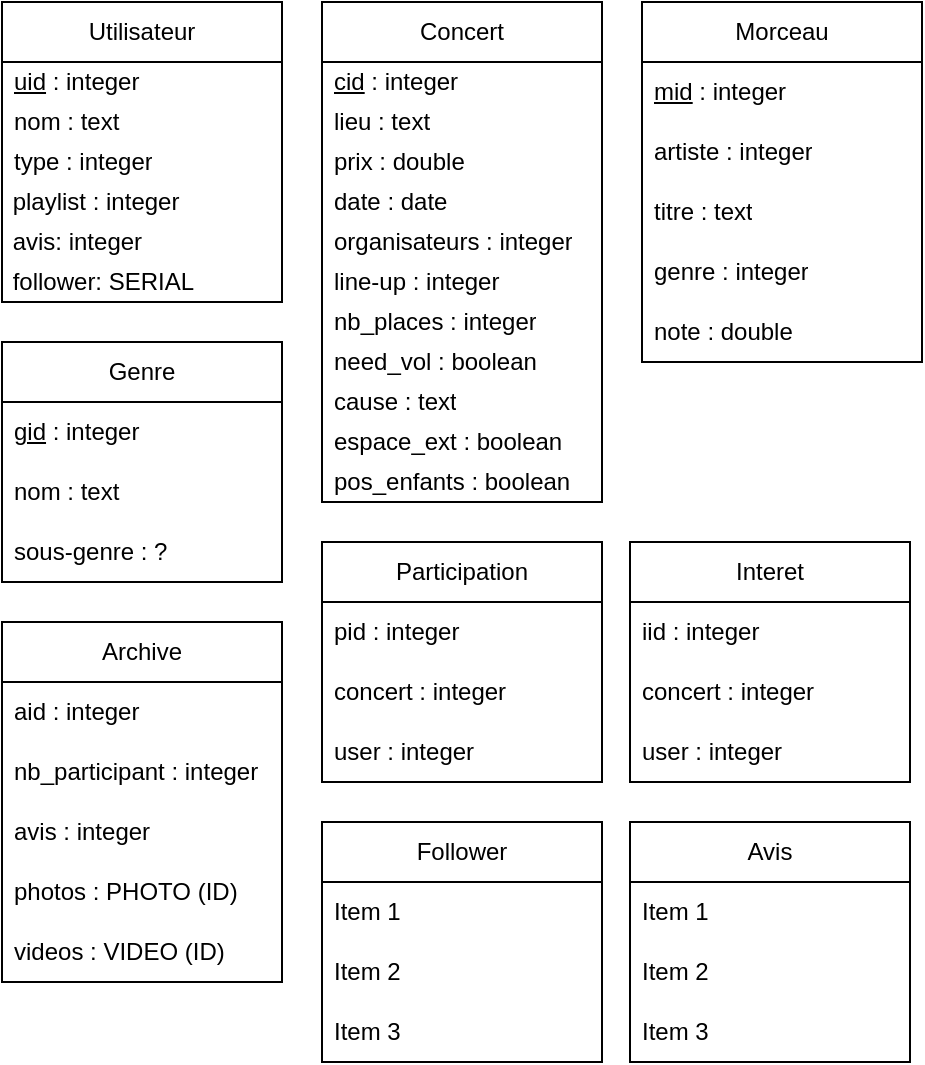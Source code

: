<mxfile version="21.1.2" type="device">
  <diagram name="Page-1" id="E36mAWje6wNxa82zuCQ6">
    <mxGraphModel dx="2074" dy="778" grid="1" gridSize="10" guides="1" tooltips="1" connect="1" arrows="1" fold="1" page="1" pageScale="1" pageWidth="827" pageHeight="1169" math="0" shadow="0">
      <root>
        <mxCell id="0" />
        <mxCell id="1" parent="0" />
        <mxCell id="9qYgFFy9ncpwX3YiiITP-9" value="Concert" style="swimlane;fontStyle=0;childLayout=stackLayout;horizontal=1;startSize=30;horizontalStack=0;resizeParent=1;resizeParentMax=0;resizeLast=0;collapsible=1;marginBottom=0;whiteSpace=wrap;html=1;" parent="1" vertex="1">
          <mxGeometry x="260" y="50" width="140" height="250" as="geometry">
            <mxRectangle x="260" y="50" width="80" height="30" as="alternateBounds" />
          </mxGeometry>
        </mxCell>
        <mxCell id="9qYgFFy9ncpwX3YiiITP-10" value="&lt;u&gt;cid&lt;/u&gt; : integer" style="text;strokeColor=none;fillColor=none;align=left;verticalAlign=middle;spacingLeft=4;spacingRight=4;overflow=hidden;points=[[0,0.5],[1,0.5]];portConstraint=eastwest;rotatable=0;whiteSpace=wrap;html=1;" parent="9qYgFFy9ncpwX3YiiITP-9" vertex="1">
          <mxGeometry y="30" width="140" height="20" as="geometry" />
        </mxCell>
        <mxCell id="9qYgFFy9ncpwX3YiiITP-12" value="lieu : text" style="text;strokeColor=none;fillColor=none;align=left;verticalAlign=middle;spacingLeft=4;spacingRight=4;overflow=hidden;points=[[0,0.5],[1,0.5]];portConstraint=eastwest;rotatable=0;whiteSpace=wrap;html=1;" parent="9qYgFFy9ncpwX3YiiITP-9" vertex="1">
          <mxGeometry y="50" width="140" height="20" as="geometry" />
        </mxCell>
        <mxCell id="9qYgFFy9ncpwX3YiiITP-14" value="prix : double" style="text;strokeColor=none;fillColor=none;align=left;verticalAlign=middle;spacingLeft=4;spacingRight=4;overflow=hidden;points=[[0,0.5],[1,0.5]];portConstraint=eastwest;rotatable=0;whiteSpace=wrap;html=1;" parent="9qYgFFy9ncpwX3YiiITP-9" vertex="1">
          <mxGeometry y="70" width="140" height="20" as="geometry" />
        </mxCell>
        <mxCell id="9qYgFFy9ncpwX3YiiITP-15" value="date : date" style="text;strokeColor=none;fillColor=none;align=left;verticalAlign=middle;spacingLeft=4;spacingRight=4;overflow=hidden;points=[[0,0.5],[1,0.5]];portConstraint=eastwest;rotatable=0;whiteSpace=wrap;html=1;" parent="9qYgFFy9ncpwX3YiiITP-9" vertex="1">
          <mxGeometry y="90" width="140" height="20" as="geometry" />
        </mxCell>
        <mxCell id="9qYgFFy9ncpwX3YiiITP-16" value="organisateurs : integer" style="text;strokeColor=none;fillColor=none;align=left;verticalAlign=middle;spacingLeft=4;spacingRight=4;overflow=hidden;points=[[0,0.5],[1,0.5]];portConstraint=eastwest;rotatable=0;whiteSpace=wrap;html=1;" parent="9qYgFFy9ncpwX3YiiITP-9" vertex="1">
          <mxGeometry y="110" width="140" height="20" as="geometry" />
        </mxCell>
        <mxCell id="9qYgFFy9ncpwX3YiiITP-17" value="line-up : integer" style="text;strokeColor=none;fillColor=none;align=left;verticalAlign=middle;spacingLeft=4;spacingRight=4;overflow=hidden;points=[[0,0.5],[1,0.5]];portConstraint=eastwest;rotatable=0;whiteSpace=wrap;html=1;" parent="9qYgFFy9ncpwX3YiiITP-9" vertex="1">
          <mxGeometry y="130" width="140" height="20" as="geometry" />
        </mxCell>
        <mxCell id="9qYgFFy9ncpwX3YiiITP-18" value="nb_places : integer" style="text;strokeColor=none;fillColor=none;align=left;verticalAlign=middle;spacingLeft=4;spacingRight=4;overflow=hidden;points=[[0,0.5],[1,0.5]];portConstraint=eastwest;rotatable=0;whiteSpace=wrap;html=1;" parent="9qYgFFy9ncpwX3YiiITP-9" vertex="1">
          <mxGeometry y="150" width="140" height="20" as="geometry" />
        </mxCell>
        <mxCell id="9qYgFFy9ncpwX3YiiITP-19" value="need_vol : boolean" style="text;strokeColor=none;fillColor=none;align=left;verticalAlign=middle;spacingLeft=4;spacingRight=4;overflow=hidden;points=[[0,0.5],[1,0.5]];portConstraint=eastwest;rotatable=0;whiteSpace=wrap;html=1;" parent="9qYgFFy9ncpwX3YiiITP-9" vertex="1">
          <mxGeometry y="170" width="140" height="20" as="geometry" />
        </mxCell>
        <mxCell id="9qYgFFy9ncpwX3YiiITP-20" value="cause : text" style="text;strokeColor=none;fillColor=none;align=left;verticalAlign=middle;spacingLeft=4;spacingRight=4;overflow=hidden;points=[[0,0.5],[1,0.5]];portConstraint=eastwest;rotatable=0;whiteSpace=wrap;html=1;" parent="9qYgFFy9ncpwX3YiiITP-9" vertex="1">
          <mxGeometry y="190" width="140" height="20" as="geometry" />
        </mxCell>
        <mxCell id="9qYgFFy9ncpwX3YiiITP-21" value="espace_ext : boolean" style="text;strokeColor=none;fillColor=none;align=left;verticalAlign=middle;spacingLeft=4;spacingRight=4;overflow=hidden;points=[[0,0.5],[1,0.5]];portConstraint=eastwest;rotatable=0;whiteSpace=wrap;html=1;" parent="9qYgFFy9ncpwX3YiiITP-9" vertex="1">
          <mxGeometry y="210" width="140" height="20" as="geometry" />
        </mxCell>
        <mxCell id="9qYgFFy9ncpwX3YiiITP-22" value="pos_enfants : boolean" style="text;strokeColor=none;fillColor=none;align=left;verticalAlign=middle;spacingLeft=4;spacingRight=4;overflow=hidden;points=[[0,0.5],[1,0.5]];portConstraint=eastwest;rotatable=0;whiteSpace=wrap;html=1;" parent="9qYgFFy9ncpwX3YiiITP-9" vertex="1">
          <mxGeometry y="230" width="140" height="20" as="geometry" />
        </mxCell>
        <mxCell id="9qYgFFy9ncpwX3YiiITP-1" value="Utilisateur" style="swimlane;fontStyle=0;childLayout=stackLayout;horizontal=1;startSize=30;horizontalStack=0;resizeParent=1;resizeParentMax=0;resizeLast=0;collapsible=1;marginBottom=0;whiteSpace=wrap;html=1;" parent="1" vertex="1">
          <mxGeometry x="100" y="50" width="140" height="150" as="geometry">
            <mxRectangle x="100" y="50" width="90" height="30" as="alternateBounds" />
          </mxGeometry>
        </mxCell>
        <mxCell id="9qYgFFy9ncpwX3YiiITP-2" value="&lt;u&gt;uid&lt;/u&gt; : integer" style="text;strokeColor=none;fillColor=none;align=left;verticalAlign=middle;spacingLeft=4;spacingRight=4;overflow=hidden;points=[[0,0.5],[1,0.5]];portConstraint=eastwest;rotatable=0;whiteSpace=wrap;html=1;" parent="9qYgFFy9ncpwX3YiiITP-1" vertex="1">
          <mxGeometry y="30" width="140" height="20" as="geometry" />
        </mxCell>
        <mxCell id="9qYgFFy9ncpwX3YiiITP-3" value="nom : text" style="text;strokeColor=none;fillColor=none;align=left;verticalAlign=middle;spacingLeft=4;spacingRight=4;overflow=hidden;points=[[0,0.5],[1,0.5]];portConstraint=eastwest;rotatable=0;whiteSpace=wrap;html=1;" parent="9qYgFFy9ncpwX3YiiITP-1" vertex="1">
          <mxGeometry y="50" width="140" height="20" as="geometry" />
        </mxCell>
        <mxCell id="9qYgFFy9ncpwX3YiiITP-4" value="type : integer" style="text;strokeColor=none;fillColor=none;align=left;verticalAlign=middle;spacingLeft=4;spacingRight=4;overflow=hidden;points=[[0,0.5],[1,0.5]];portConstraint=eastwest;rotatable=0;whiteSpace=wrap;html=1;" parent="9qYgFFy9ncpwX3YiiITP-1" vertex="1">
          <mxGeometry y="70" width="140" height="20" as="geometry" />
        </mxCell>
        <mxCell id="9qYgFFy9ncpwX3YiiITP-6" value="&amp;nbsp;playlist : integer" style="text;html=1;strokeColor=none;fillColor=none;align=left;verticalAlign=middle;whiteSpace=wrap;rounded=0;" parent="9qYgFFy9ncpwX3YiiITP-1" vertex="1">
          <mxGeometry y="90" width="140" height="20" as="geometry" />
        </mxCell>
        <mxCell id="9qYgFFy9ncpwX3YiiITP-7" value="&amp;nbsp;avis: integer" style="text;html=1;strokeColor=none;fillColor=none;align=left;verticalAlign=middle;whiteSpace=wrap;rounded=0;" parent="9qYgFFy9ncpwX3YiiITP-1" vertex="1">
          <mxGeometry y="110" width="140" height="20" as="geometry" />
        </mxCell>
        <mxCell id="9qYgFFy9ncpwX3YiiITP-8" value="&amp;nbsp;follower: SERIAL" style="text;html=1;strokeColor=none;fillColor=none;align=left;verticalAlign=middle;whiteSpace=wrap;rounded=0;" parent="9qYgFFy9ncpwX3YiiITP-1" vertex="1">
          <mxGeometry y="130" width="140" height="20" as="geometry" />
        </mxCell>
        <mxCell id="9qYgFFy9ncpwX3YiiITP-23" value="Morceau" style="swimlane;fontStyle=0;childLayout=stackLayout;horizontal=1;startSize=30;horizontalStack=0;resizeParent=1;resizeParentMax=0;resizeLast=0;collapsible=1;marginBottom=0;whiteSpace=wrap;html=1;" parent="1" vertex="1">
          <mxGeometry x="420" y="50" width="140" height="180" as="geometry" />
        </mxCell>
        <mxCell id="9qYgFFy9ncpwX3YiiITP-24" value="&lt;u&gt;mid&lt;/u&gt; : integer" style="text;strokeColor=none;fillColor=none;align=left;verticalAlign=middle;spacingLeft=4;spacingRight=4;overflow=hidden;points=[[0,0.5],[1,0.5]];portConstraint=eastwest;rotatable=0;whiteSpace=wrap;html=1;" parent="9qYgFFy9ncpwX3YiiITP-23" vertex="1">
          <mxGeometry y="30" width="140" height="30" as="geometry" />
        </mxCell>
        <mxCell id="9qYgFFy9ncpwX3YiiITP-25" value="artiste : integer" style="text;strokeColor=none;fillColor=none;align=left;verticalAlign=middle;spacingLeft=4;spacingRight=4;overflow=hidden;points=[[0,0.5],[1,0.5]];portConstraint=eastwest;rotatable=0;whiteSpace=wrap;html=1;" parent="9qYgFFy9ncpwX3YiiITP-23" vertex="1">
          <mxGeometry y="60" width="140" height="30" as="geometry" />
        </mxCell>
        <mxCell id="9qYgFFy9ncpwX3YiiITP-26" value="titre : text" style="text;strokeColor=none;fillColor=none;align=left;verticalAlign=middle;spacingLeft=4;spacingRight=4;overflow=hidden;points=[[0,0.5],[1,0.5]];portConstraint=eastwest;rotatable=0;whiteSpace=wrap;html=1;" parent="9qYgFFy9ncpwX3YiiITP-23" vertex="1">
          <mxGeometry y="90" width="140" height="30" as="geometry" />
        </mxCell>
        <mxCell id="9qYgFFy9ncpwX3YiiITP-27" value="genre : integer" style="text;strokeColor=none;fillColor=none;align=left;verticalAlign=middle;spacingLeft=4;spacingRight=4;overflow=hidden;points=[[0,0.5],[1,0.5]];portConstraint=eastwest;rotatable=0;whiteSpace=wrap;html=1;" parent="9qYgFFy9ncpwX3YiiITP-23" vertex="1">
          <mxGeometry y="120" width="140" height="30" as="geometry" />
        </mxCell>
        <mxCell id="9qYgFFy9ncpwX3YiiITP-28" value="note : double" style="text;strokeColor=none;fillColor=none;align=left;verticalAlign=middle;spacingLeft=4;spacingRight=4;overflow=hidden;points=[[0,0.5],[1,0.5]];portConstraint=eastwest;rotatable=0;whiteSpace=wrap;html=1;" parent="9qYgFFy9ncpwX3YiiITP-23" vertex="1">
          <mxGeometry y="150" width="140" height="30" as="geometry" />
        </mxCell>
        <mxCell id="9qYgFFy9ncpwX3YiiITP-30" value="Genre" style="swimlane;fontStyle=0;childLayout=stackLayout;horizontal=1;startSize=30;horizontalStack=0;resizeParent=1;resizeParentMax=0;resizeLast=0;collapsible=1;marginBottom=0;whiteSpace=wrap;html=1;" parent="1" vertex="1">
          <mxGeometry x="100" y="220" width="140" height="120" as="geometry" />
        </mxCell>
        <mxCell id="9qYgFFy9ncpwX3YiiITP-31" value="&lt;u&gt;gid&lt;/u&gt; : integer" style="text;strokeColor=none;fillColor=none;align=left;verticalAlign=middle;spacingLeft=4;spacingRight=4;overflow=hidden;points=[[0,0.5],[1,0.5]];portConstraint=eastwest;rotatable=0;whiteSpace=wrap;html=1;" parent="9qYgFFy9ncpwX3YiiITP-30" vertex="1">
          <mxGeometry y="30" width="140" height="30" as="geometry" />
        </mxCell>
        <mxCell id="9qYgFFy9ncpwX3YiiITP-32" value="nom : text" style="text;strokeColor=none;fillColor=none;align=left;verticalAlign=middle;spacingLeft=4;spacingRight=4;overflow=hidden;points=[[0,0.5],[1,0.5]];portConstraint=eastwest;rotatable=0;whiteSpace=wrap;html=1;" parent="9qYgFFy9ncpwX3YiiITP-30" vertex="1">
          <mxGeometry y="60" width="140" height="30" as="geometry" />
        </mxCell>
        <mxCell id="9qYgFFy9ncpwX3YiiITP-33" value="sous-genre : ?" style="text;strokeColor=none;fillColor=none;align=left;verticalAlign=middle;spacingLeft=4;spacingRight=4;overflow=hidden;points=[[0,0.5],[1,0.5]];portConstraint=eastwest;rotatable=0;whiteSpace=wrap;html=1;" parent="9qYgFFy9ncpwX3YiiITP-30" vertex="1">
          <mxGeometry y="90" width="140" height="30" as="geometry" />
        </mxCell>
        <mxCell id="9qYgFFy9ncpwX3YiiITP-34" value="Participation" style="swimlane;fontStyle=0;childLayout=stackLayout;horizontal=1;startSize=30;horizontalStack=0;resizeParent=1;resizeParentMax=0;resizeLast=0;collapsible=1;marginBottom=0;whiteSpace=wrap;html=1;" parent="1" vertex="1">
          <mxGeometry x="260" y="320" width="140" height="120" as="geometry" />
        </mxCell>
        <mxCell id="9qYgFFy9ncpwX3YiiITP-35" value="pid : integer" style="text;strokeColor=none;fillColor=none;align=left;verticalAlign=middle;spacingLeft=4;spacingRight=4;overflow=hidden;points=[[0,0.5],[1,0.5]];portConstraint=eastwest;rotatable=0;whiteSpace=wrap;html=1;" parent="9qYgFFy9ncpwX3YiiITP-34" vertex="1">
          <mxGeometry y="30" width="140" height="30" as="geometry" />
        </mxCell>
        <mxCell id="9qYgFFy9ncpwX3YiiITP-36" value="concert : integer" style="text;strokeColor=none;fillColor=none;align=left;verticalAlign=middle;spacingLeft=4;spacingRight=4;overflow=hidden;points=[[0,0.5],[1,0.5]];portConstraint=eastwest;rotatable=0;whiteSpace=wrap;html=1;" parent="9qYgFFy9ncpwX3YiiITP-34" vertex="1">
          <mxGeometry y="60" width="140" height="30" as="geometry" />
        </mxCell>
        <mxCell id="9qYgFFy9ncpwX3YiiITP-37" value="user : integer" style="text;strokeColor=none;fillColor=none;align=left;verticalAlign=middle;spacingLeft=4;spacingRight=4;overflow=hidden;points=[[0,0.5],[1,0.5]];portConstraint=eastwest;rotatable=0;whiteSpace=wrap;html=1;" parent="9qYgFFy9ncpwX3YiiITP-34" vertex="1">
          <mxGeometry y="90" width="140" height="30" as="geometry" />
        </mxCell>
        <mxCell id="9qYgFFy9ncpwX3YiiITP-38" value="Interet" style="swimlane;fontStyle=0;childLayout=stackLayout;horizontal=1;startSize=30;horizontalStack=0;resizeParent=1;resizeParentMax=0;resizeLast=0;collapsible=1;marginBottom=0;whiteSpace=wrap;html=1;" parent="1" vertex="1">
          <mxGeometry x="414" y="320" width="140" height="120" as="geometry" />
        </mxCell>
        <mxCell id="9qYgFFy9ncpwX3YiiITP-39" value="iid : integer" style="text;strokeColor=none;fillColor=none;align=left;verticalAlign=middle;spacingLeft=4;spacingRight=4;overflow=hidden;points=[[0,0.5],[1,0.5]];portConstraint=eastwest;rotatable=0;whiteSpace=wrap;html=1;" parent="9qYgFFy9ncpwX3YiiITP-38" vertex="1">
          <mxGeometry y="30" width="140" height="30" as="geometry" />
        </mxCell>
        <mxCell id="9qYgFFy9ncpwX3YiiITP-40" value="concert : integer" style="text;strokeColor=none;fillColor=none;align=left;verticalAlign=middle;spacingLeft=4;spacingRight=4;overflow=hidden;points=[[0,0.5],[1,0.5]];portConstraint=eastwest;rotatable=0;whiteSpace=wrap;html=1;" parent="9qYgFFy9ncpwX3YiiITP-38" vertex="1">
          <mxGeometry y="60" width="140" height="30" as="geometry" />
        </mxCell>
        <mxCell id="9qYgFFy9ncpwX3YiiITP-41" value="user : integer" style="text;strokeColor=none;fillColor=none;align=left;verticalAlign=middle;spacingLeft=4;spacingRight=4;overflow=hidden;points=[[0,0.5],[1,0.5]];portConstraint=eastwest;rotatable=0;whiteSpace=wrap;html=1;" parent="9qYgFFy9ncpwX3YiiITP-38" vertex="1">
          <mxGeometry y="90" width="140" height="30" as="geometry" />
        </mxCell>
        <mxCell id="9qYgFFy9ncpwX3YiiITP-42" value="Archive" style="swimlane;fontStyle=0;childLayout=stackLayout;horizontal=1;startSize=30;horizontalStack=0;resizeParent=1;resizeParentMax=0;resizeLast=0;collapsible=1;marginBottom=0;whiteSpace=wrap;html=1;" parent="1" vertex="1">
          <mxGeometry x="100" y="360" width="140" height="180" as="geometry" />
        </mxCell>
        <mxCell id="9qYgFFy9ncpwX3YiiITP-43" value="aid : integer" style="text;strokeColor=none;fillColor=none;align=left;verticalAlign=middle;spacingLeft=4;spacingRight=4;overflow=hidden;points=[[0,0.5],[1,0.5]];portConstraint=eastwest;rotatable=0;whiteSpace=wrap;html=1;" parent="9qYgFFy9ncpwX3YiiITP-42" vertex="1">
          <mxGeometry y="30" width="140" height="30" as="geometry" />
        </mxCell>
        <mxCell id="9qYgFFy9ncpwX3YiiITP-44" value="nb_participant : integer" style="text;strokeColor=none;fillColor=none;align=left;verticalAlign=middle;spacingLeft=4;spacingRight=4;overflow=hidden;points=[[0,0.5],[1,0.5]];portConstraint=eastwest;rotatable=0;whiteSpace=wrap;html=1;" parent="9qYgFFy9ncpwX3YiiITP-42" vertex="1">
          <mxGeometry y="60" width="140" height="30" as="geometry" />
        </mxCell>
        <mxCell id="9qYgFFy9ncpwX3YiiITP-45" value="avis : integer" style="text;strokeColor=none;fillColor=none;align=left;verticalAlign=middle;spacingLeft=4;spacingRight=4;overflow=hidden;points=[[0,0.5],[1,0.5]];portConstraint=eastwest;rotatable=0;whiteSpace=wrap;html=1;" parent="9qYgFFy9ncpwX3YiiITP-42" vertex="1">
          <mxGeometry y="90" width="140" height="30" as="geometry" />
        </mxCell>
        <mxCell id="9qYgFFy9ncpwX3YiiITP-46" value="photos : PHOTO (ID)" style="text;strokeColor=none;fillColor=none;align=left;verticalAlign=middle;spacingLeft=4;spacingRight=4;overflow=hidden;points=[[0,0.5],[1,0.5]];portConstraint=eastwest;rotatable=0;whiteSpace=wrap;html=1;" parent="9qYgFFy9ncpwX3YiiITP-42" vertex="1">
          <mxGeometry y="120" width="140" height="30" as="geometry" />
        </mxCell>
        <mxCell id="9qYgFFy9ncpwX3YiiITP-47" value="videos : VIDEO (ID)" style="text;strokeColor=none;fillColor=none;align=left;verticalAlign=middle;spacingLeft=4;spacingRight=4;overflow=hidden;points=[[0,0.5],[1,0.5]];portConstraint=eastwest;rotatable=0;whiteSpace=wrap;html=1;" parent="9qYgFFy9ncpwX3YiiITP-42" vertex="1">
          <mxGeometry y="150" width="140" height="30" as="geometry" />
        </mxCell>
        <mxCell id="9qYgFFy9ncpwX3YiiITP-48" value="Follower" style="swimlane;fontStyle=0;childLayout=stackLayout;horizontal=1;startSize=30;horizontalStack=0;resizeParent=1;resizeParentMax=0;resizeLast=0;collapsible=1;marginBottom=0;whiteSpace=wrap;html=1;" parent="1" vertex="1">
          <mxGeometry x="260" y="460" width="140" height="120" as="geometry" />
        </mxCell>
        <mxCell id="9qYgFFy9ncpwX3YiiITP-49" value="Item 1" style="text;strokeColor=none;fillColor=none;align=left;verticalAlign=middle;spacingLeft=4;spacingRight=4;overflow=hidden;points=[[0,0.5],[1,0.5]];portConstraint=eastwest;rotatable=0;whiteSpace=wrap;html=1;" parent="9qYgFFy9ncpwX3YiiITP-48" vertex="1">
          <mxGeometry y="30" width="140" height="30" as="geometry" />
        </mxCell>
        <mxCell id="9qYgFFy9ncpwX3YiiITP-50" value="Item 2" style="text;strokeColor=none;fillColor=none;align=left;verticalAlign=middle;spacingLeft=4;spacingRight=4;overflow=hidden;points=[[0,0.5],[1,0.5]];portConstraint=eastwest;rotatable=0;whiteSpace=wrap;html=1;" parent="9qYgFFy9ncpwX3YiiITP-48" vertex="1">
          <mxGeometry y="60" width="140" height="30" as="geometry" />
        </mxCell>
        <mxCell id="9qYgFFy9ncpwX3YiiITP-51" value="Item 3" style="text;strokeColor=none;fillColor=none;align=left;verticalAlign=middle;spacingLeft=4;spacingRight=4;overflow=hidden;points=[[0,0.5],[1,0.5]];portConstraint=eastwest;rotatable=0;whiteSpace=wrap;html=1;" parent="9qYgFFy9ncpwX3YiiITP-48" vertex="1">
          <mxGeometry y="90" width="140" height="30" as="geometry" />
        </mxCell>
        <mxCell id="9qYgFFy9ncpwX3YiiITP-57" value="Avis" style="swimlane;fontStyle=0;childLayout=stackLayout;horizontal=1;startSize=30;horizontalStack=0;resizeParent=1;resizeParentMax=0;resizeLast=0;collapsible=1;marginBottom=0;whiteSpace=wrap;html=1;" parent="1" vertex="1">
          <mxGeometry x="414" y="460" width="140" height="120" as="geometry" />
        </mxCell>
        <mxCell id="9qYgFFy9ncpwX3YiiITP-58" value="Item 1" style="text;strokeColor=none;fillColor=none;align=left;verticalAlign=middle;spacingLeft=4;spacingRight=4;overflow=hidden;points=[[0,0.5],[1,0.5]];portConstraint=eastwest;rotatable=0;whiteSpace=wrap;html=1;" parent="9qYgFFy9ncpwX3YiiITP-57" vertex="1">
          <mxGeometry y="30" width="140" height="30" as="geometry" />
        </mxCell>
        <mxCell id="9qYgFFy9ncpwX3YiiITP-59" value="Item 2" style="text;strokeColor=none;fillColor=none;align=left;verticalAlign=middle;spacingLeft=4;spacingRight=4;overflow=hidden;points=[[0,0.5],[1,0.5]];portConstraint=eastwest;rotatable=0;whiteSpace=wrap;html=1;" parent="9qYgFFy9ncpwX3YiiITP-57" vertex="1">
          <mxGeometry y="60" width="140" height="30" as="geometry" />
        </mxCell>
        <mxCell id="9qYgFFy9ncpwX3YiiITP-60" value="Item 3" style="text;strokeColor=none;fillColor=none;align=left;verticalAlign=middle;spacingLeft=4;spacingRight=4;overflow=hidden;points=[[0,0.5],[1,0.5]];portConstraint=eastwest;rotatable=0;whiteSpace=wrap;html=1;" parent="9qYgFFy9ncpwX3YiiITP-57" vertex="1">
          <mxGeometry y="90" width="140" height="30" as="geometry" />
        </mxCell>
      </root>
    </mxGraphModel>
  </diagram>
</mxfile>
